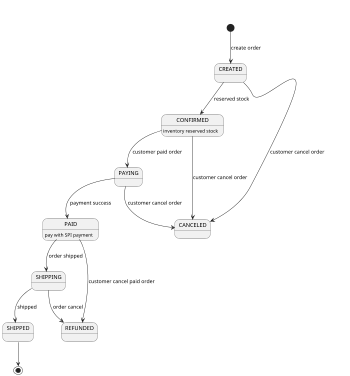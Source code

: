 @startuml
'https://plantuml.com/state-diagram

scale 350 width

[*] --> CREATED: create order
CREATED --> CONFIRMED: reserved stock
CREATED --> CANCELED: customer cancel order

CONFIRMED --> PAYING: customer paid order
CONFIRMED: inventory reserved stock
CONFIRMED --> CANCELED: customer cancel order

PAYING --> CANCELED: customer cancel order
PAYING --> PAID: payment success
PAID: pay with SPI payment
PAID --> SHIPPING: order shipped
PAID --> REFUNDED: customer cancel paid order
SHIPPING --> SHIPPED: shipped
SHIPPING --> REFUNDED: order cancel
SHIPPED --> [*]

@enduml